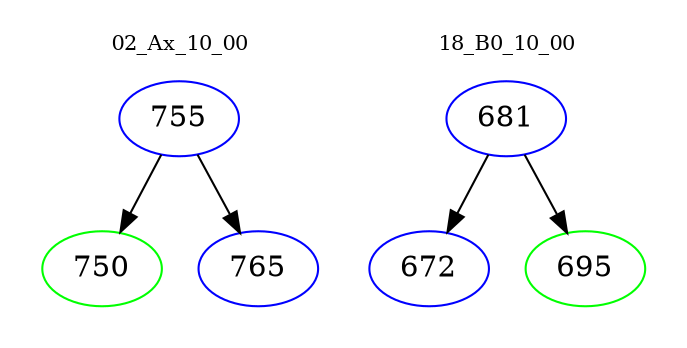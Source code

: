 digraph{
subgraph cluster_0 {
color = white
label = "02_Ax_10_00";
fontsize=10;
T0_755 [label="755", color="blue"]
T0_755 -> T0_750 [color="black"]
T0_750 [label="750", color="green"]
T0_755 -> T0_765 [color="black"]
T0_765 [label="765", color="blue"]
}
subgraph cluster_1 {
color = white
label = "18_B0_10_00";
fontsize=10;
T1_681 [label="681", color="blue"]
T1_681 -> T1_672 [color="black"]
T1_672 [label="672", color="blue"]
T1_681 -> T1_695 [color="black"]
T1_695 [label="695", color="green"]
}
}
